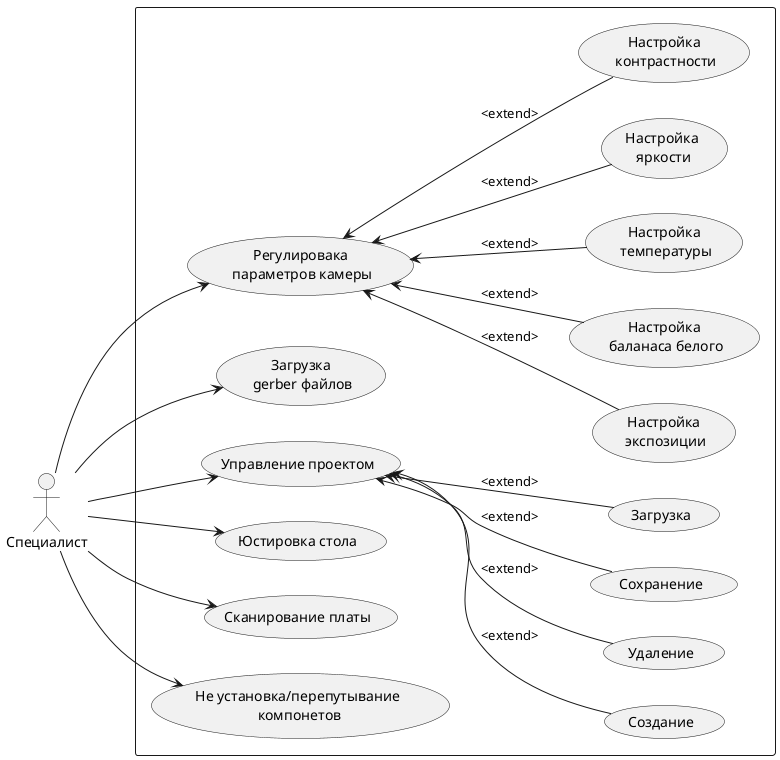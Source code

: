 @startuml "Диаграмма вариантов использования"

' Перичисление Actor 
actor Специалист as specialist

rectangle {
    left to right direction
    ' Перечисление всех функций
    usecase "Регулировака\n параметров камеры" as change_camera_params
    usecase "Настройка\n экспозиции" as expouse
    usecase "Настройка\n баланаса белого" as white_balance
    usecase "Настройка\n температуры" as temperature
    usecase "Настройка\n яркости" as brightness
    usecase "Настройка\n контрастности" as contrast

    usecase "Загрузка\n gerber файлов" as load_gerber 

    usecase "Управление проектом" as manage_project
    usecase "Создание" as create_project
    usecase "Удаление" as delete_project
    usecase "Сохранение" as save_project
    usecase "Загрузка" as load_project

    usecase "Юстировка стола" as alignment

    usecase "Сканирование платы" as scan_PCB
    
    usecase "Не установка/перепутывание\n компонетов" as no_component
}

' Перечисление всех связей
specialist --> load_gerber

specialist --> change_camera_params
change_camera_params <-- expouse: <extend>
change_camera_params <-- white_balance: <extend>
change_camera_params <-- temperature: <extend>
change_camera_params <-- brightness: <extend>
change_camera_params <-- contrast: <extend>

specialist --> manage_project
manage_project <-- create_project: <extend>
manage_project <-- delete_project: <extend>
manage_project <-- save_project: <extend>
manage_project <-- load_project: <extend>

specialist --> alignment

specialist --> scan_PCB

specialist --> no_component

@endunl